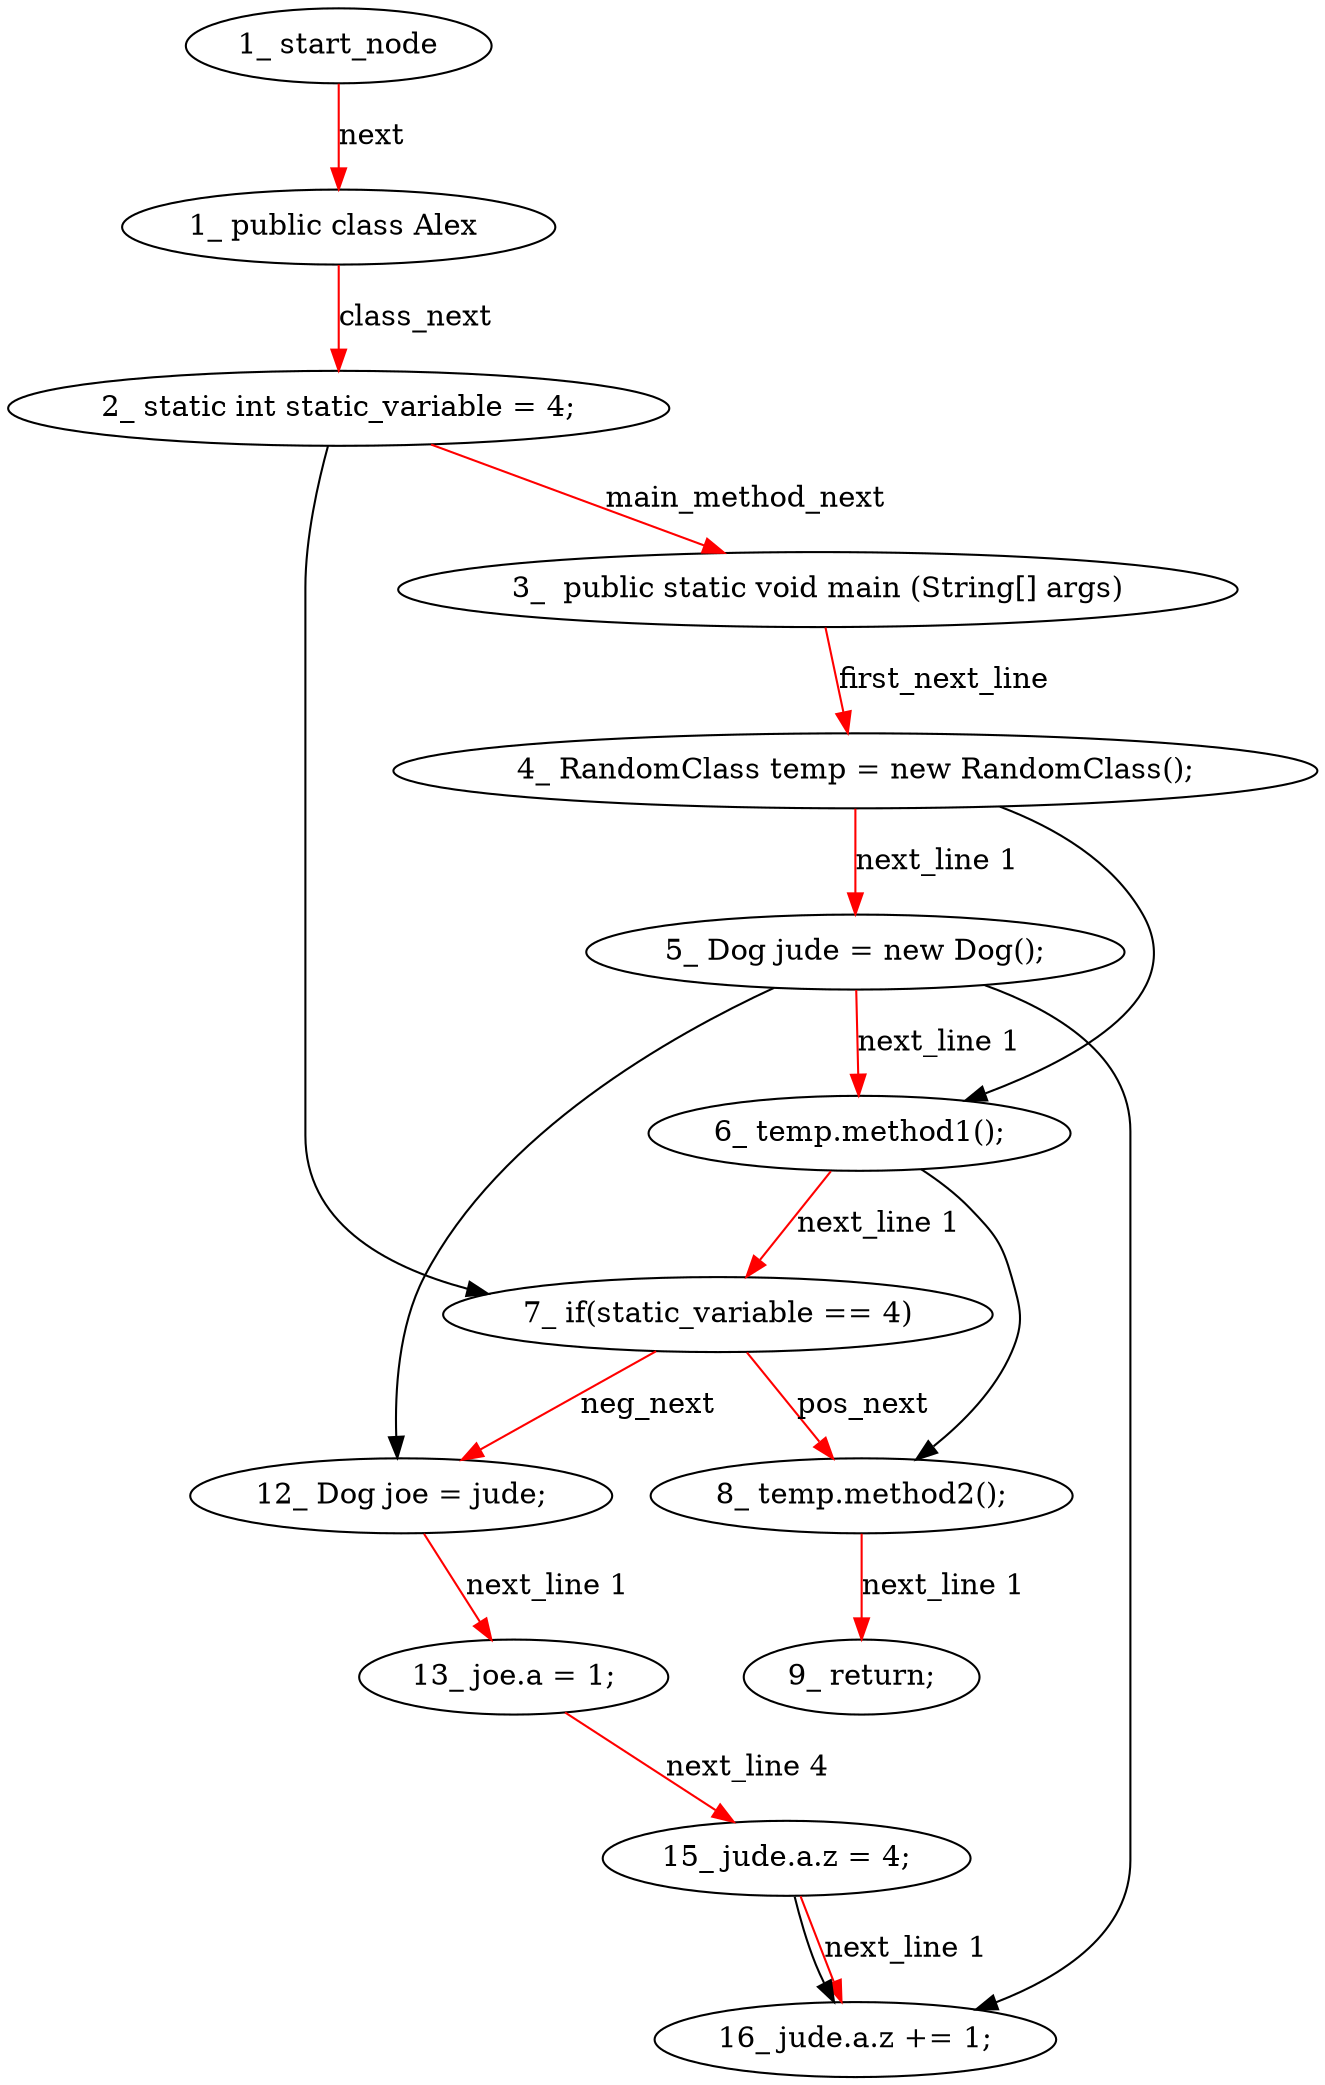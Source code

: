 digraph  {
6 [label="1_\ public\ class\ Alex\ ", type_label=class_declaration];
10 [label="2_\ static\ int\ static_variable\ =\ 4;", type_label=expression_statement];
16 [label="3_\ \ public\ static\ void\ main\ \(String\[\]\ args\)", type_label=method_declaration];
27 [label="4_\ RandomClass\ temp\ =\ new\ RandomClass\(\);", type_label=expression_statement];
34 [label="5_\ Dog\ jude\ =\ new\ Dog\(\);", type_label=expression_statement];
41 [label="6_\ temp\.method1\(\);", type_label=expression_statement];
46 [label="7_\ if\(static_variable\ ==\ 4\)", type_label=if];
52 [label="8_\ temp\.method2\(\);", type_label=expression_statement];
57 [label="9_\ return;", type_label=return];
59 [label="12_\ Dog\ joe\ =\ jude;", type_label=expression_statement];
64 [label="13_\ joe\.a\ =\ 1;", type_label=expression_statement];
70 [label="15_\ jude\.a\.z\ =\ 4;", type_label=expression_statement];
78 [label="16_\ jude\.a\.z\ \+=\ 1;", type_label=expression_statement];
1 [label="1_\ start_node", type_label=start];
6 -> 10  [color=red, controlflow_type=class_next, edge_type=CFG_edge, key=0, label=class_next];
10 -> 16  [color=red, controlflow_type=main_method_next, edge_type=CFG_edge, key=0, label=main_method_next];
10 -> 46  [key=0, used_def=static_variable];
16 -> 27  [color=red, controlflow_type=first_next_line, edge_type=CFG_edge, key=0, label=first_next_line];
27 -> 34  [color=red, controlflow_type="next_line 1", edge_type=CFG_edge, key=0, label="next_line 1"];
27 -> 41  [key=0, used_def=temp];
34 -> 41  [color=red, controlflow_type="next_line 1", edge_type=CFG_edge, key=0, label="next_line 1"];
34 -> 59  [key=0, used_def=jude];
34 -> 78  [key=0, used_def="jude.a.z"];
41 -> 46  [color=red, controlflow_type="next_line 1", edge_type=CFG_edge, key=0, label="next_line 1"];
41 -> 52  [key=0, used_def=temp];
46 -> 52  [color=red, controlflow_type=pos_next, edge_type=CFG_edge, key=0, label=pos_next];
46 -> 59  [color=red, controlflow_type=neg_next, edge_type=CFG_edge, key=0, label=neg_next];
52 -> 57  [color=red, controlflow_type="next_line 1", edge_type=CFG_edge, key=0, label="next_line 1"];
59 -> 64  [color=red, controlflow_type="next_line 1", edge_type=CFG_edge, key=0, label="next_line 1"];
64 -> 70  [color=red, controlflow_type="next_line 4", edge_type=CFG_edge, key=0, label="next_line 4"];
70 -> 78  [color=red, controlflow_type="next_line 1", edge_type=CFG_edge, key=0, label="next_line 1"];
70 -> 78  [key=1, used_def="jude.a.z"];
1 -> 6  [color=red, controlflow_type=next, edge_type=CFG_edge, key=0, label=next];
}
